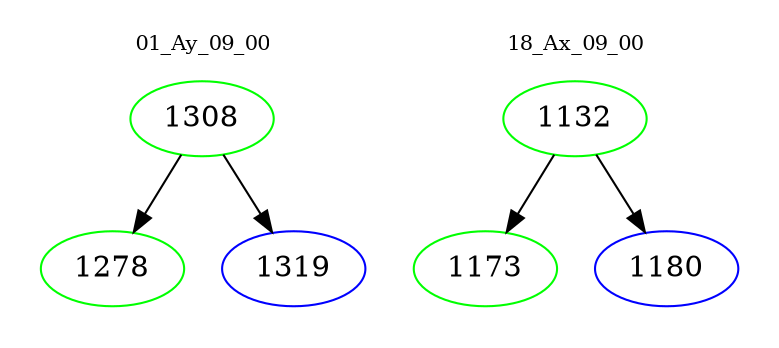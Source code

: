 digraph{
subgraph cluster_0 {
color = white
label = "01_Ay_09_00";
fontsize=10;
T0_1308 [label="1308", color="green"]
T0_1308 -> T0_1278 [color="black"]
T0_1278 [label="1278", color="green"]
T0_1308 -> T0_1319 [color="black"]
T0_1319 [label="1319", color="blue"]
}
subgraph cluster_1 {
color = white
label = "18_Ax_09_00";
fontsize=10;
T1_1132 [label="1132", color="green"]
T1_1132 -> T1_1173 [color="black"]
T1_1173 [label="1173", color="green"]
T1_1132 -> T1_1180 [color="black"]
T1_1180 [label="1180", color="blue"]
}
}
